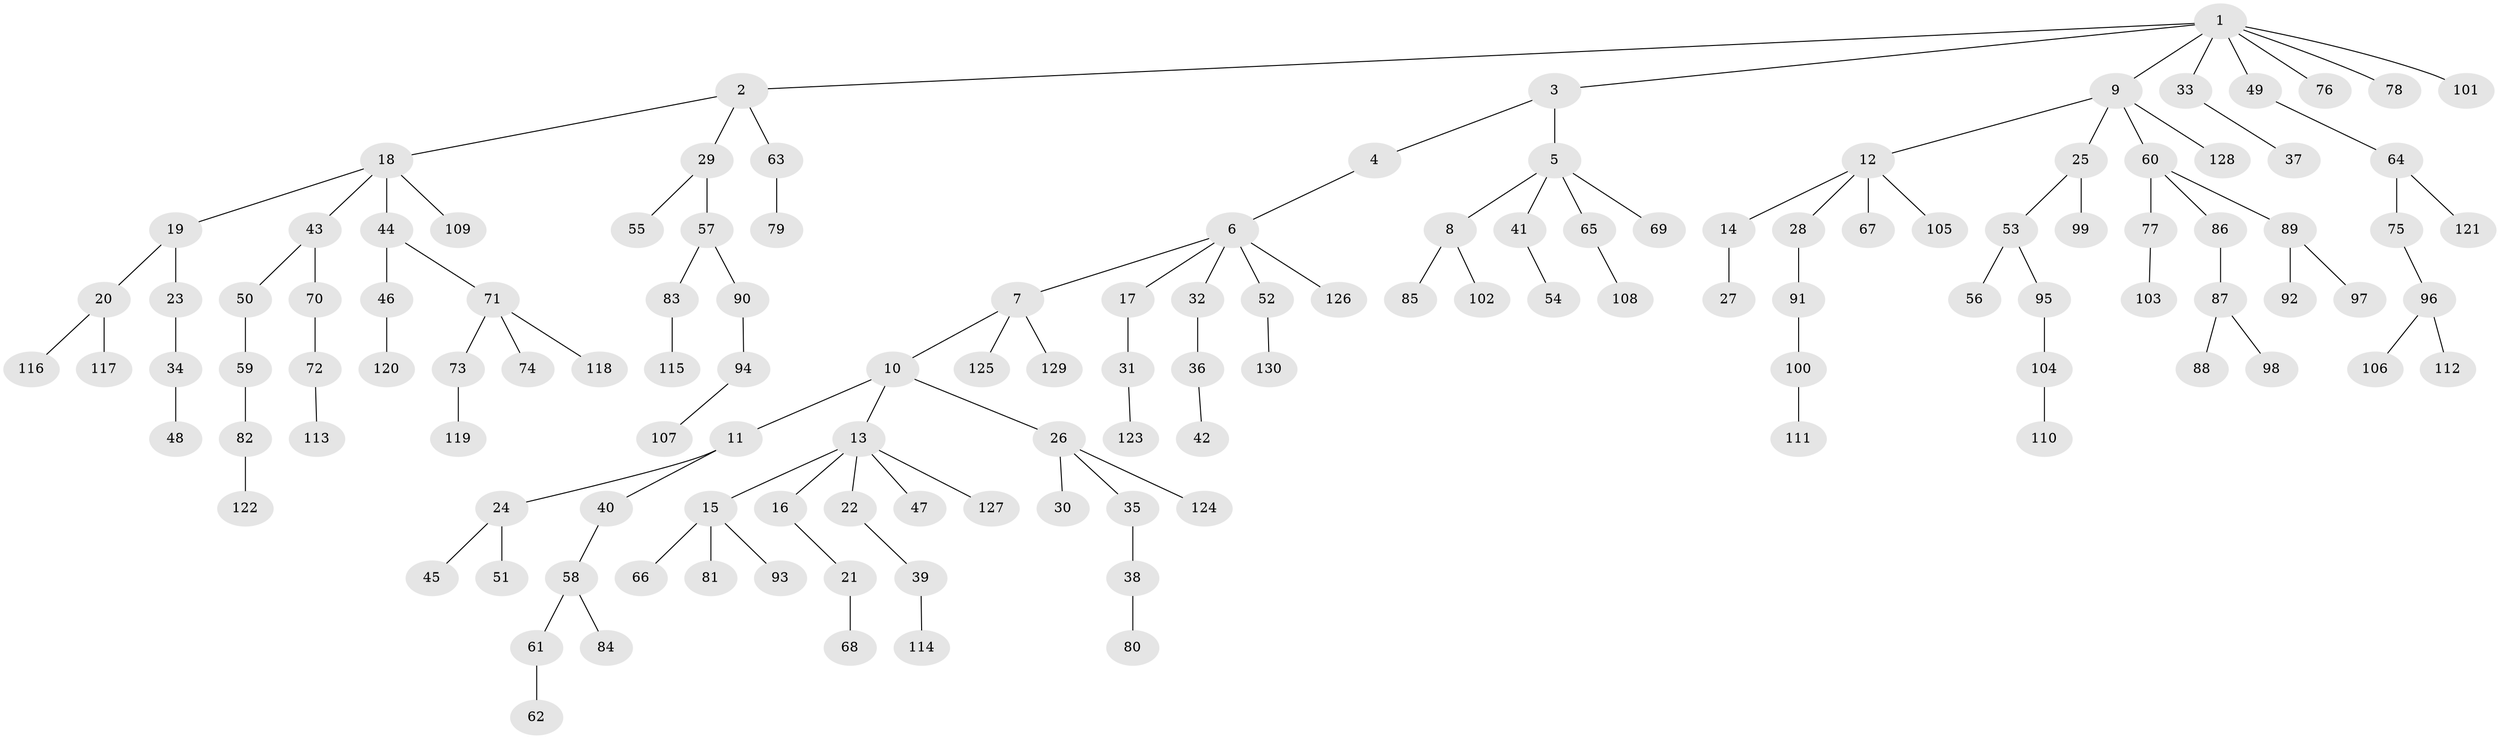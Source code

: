 // coarse degree distribution, {7: 0.012658227848101266, 4: 0.0759493670886076, 3: 0.10126582278481013, 2: 0.31645569620253167, 5: 0.0379746835443038, 1: 0.45569620253164556}
// Generated by graph-tools (version 1.1) at 2025/51/03/04/25 22:51:41]
// undirected, 130 vertices, 129 edges
graph export_dot {
  node [color=gray90,style=filled];
  1;
  2;
  3;
  4;
  5;
  6;
  7;
  8;
  9;
  10;
  11;
  12;
  13;
  14;
  15;
  16;
  17;
  18;
  19;
  20;
  21;
  22;
  23;
  24;
  25;
  26;
  27;
  28;
  29;
  30;
  31;
  32;
  33;
  34;
  35;
  36;
  37;
  38;
  39;
  40;
  41;
  42;
  43;
  44;
  45;
  46;
  47;
  48;
  49;
  50;
  51;
  52;
  53;
  54;
  55;
  56;
  57;
  58;
  59;
  60;
  61;
  62;
  63;
  64;
  65;
  66;
  67;
  68;
  69;
  70;
  71;
  72;
  73;
  74;
  75;
  76;
  77;
  78;
  79;
  80;
  81;
  82;
  83;
  84;
  85;
  86;
  87;
  88;
  89;
  90;
  91;
  92;
  93;
  94;
  95;
  96;
  97;
  98;
  99;
  100;
  101;
  102;
  103;
  104;
  105;
  106;
  107;
  108;
  109;
  110;
  111;
  112;
  113;
  114;
  115;
  116;
  117;
  118;
  119;
  120;
  121;
  122;
  123;
  124;
  125;
  126;
  127;
  128;
  129;
  130;
  1 -- 2;
  1 -- 3;
  1 -- 9;
  1 -- 33;
  1 -- 49;
  1 -- 76;
  1 -- 78;
  1 -- 101;
  2 -- 18;
  2 -- 29;
  2 -- 63;
  3 -- 4;
  3 -- 5;
  4 -- 6;
  5 -- 8;
  5 -- 41;
  5 -- 65;
  5 -- 69;
  6 -- 7;
  6 -- 17;
  6 -- 32;
  6 -- 52;
  6 -- 126;
  7 -- 10;
  7 -- 125;
  7 -- 129;
  8 -- 85;
  8 -- 102;
  9 -- 12;
  9 -- 25;
  9 -- 60;
  9 -- 128;
  10 -- 11;
  10 -- 13;
  10 -- 26;
  11 -- 24;
  11 -- 40;
  12 -- 14;
  12 -- 28;
  12 -- 67;
  12 -- 105;
  13 -- 15;
  13 -- 16;
  13 -- 22;
  13 -- 47;
  13 -- 127;
  14 -- 27;
  15 -- 66;
  15 -- 81;
  15 -- 93;
  16 -- 21;
  17 -- 31;
  18 -- 19;
  18 -- 43;
  18 -- 44;
  18 -- 109;
  19 -- 20;
  19 -- 23;
  20 -- 116;
  20 -- 117;
  21 -- 68;
  22 -- 39;
  23 -- 34;
  24 -- 45;
  24 -- 51;
  25 -- 53;
  25 -- 99;
  26 -- 30;
  26 -- 35;
  26 -- 124;
  28 -- 91;
  29 -- 55;
  29 -- 57;
  31 -- 123;
  32 -- 36;
  33 -- 37;
  34 -- 48;
  35 -- 38;
  36 -- 42;
  38 -- 80;
  39 -- 114;
  40 -- 58;
  41 -- 54;
  43 -- 50;
  43 -- 70;
  44 -- 46;
  44 -- 71;
  46 -- 120;
  49 -- 64;
  50 -- 59;
  52 -- 130;
  53 -- 56;
  53 -- 95;
  57 -- 83;
  57 -- 90;
  58 -- 61;
  58 -- 84;
  59 -- 82;
  60 -- 77;
  60 -- 86;
  60 -- 89;
  61 -- 62;
  63 -- 79;
  64 -- 75;
  64 -- 121;
  65 -- 108;
  70 -- 72;
  71 -- 73;
  71 -- 74;
  71 -- 118;
  72 -- 113;
  73 -- 119;
  75 -- 96;
  77 -- 103;
  82 -- 122;
  83 -- 115;
  86 -- 87;
  87 -- 88;
  87 -- 98;
  89 -- 92;
  89 -- 97;
  90 -- 94;
  91 -- 100;
  94 -- 107;
  95 -- 104;
  96 -- 106;
  96 -- 112;
  100 -- 111;
  104 -- 110;
}
